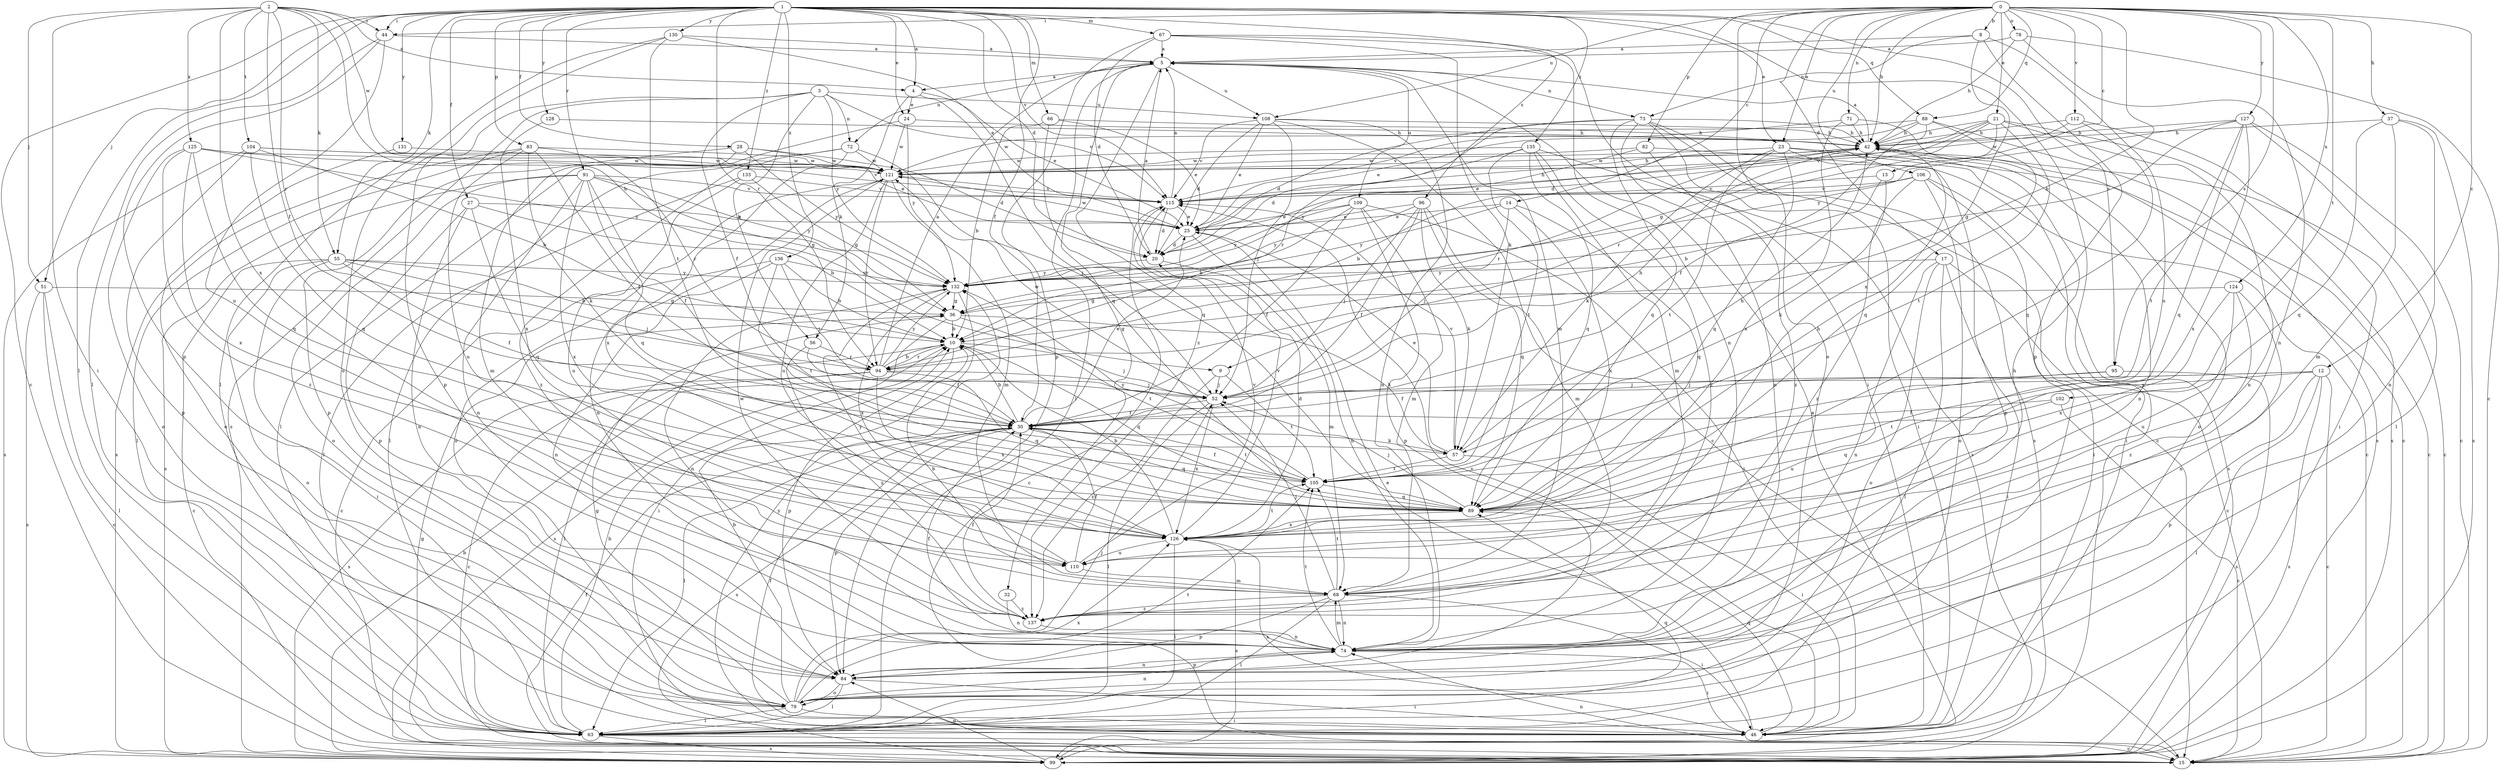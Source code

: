 strict digraph  {
0;
1;
2;
3;
4;
5;
8;
9;
10;
12;
13;
14;
15;
17;
20;
21;
23;
24;
25;
27;
28;
30;
32;
36;
37;
42;
44;
46;
51;
52;
55;
56;
57;
63;
66;
67;
68;
71;
72;
73;
74;
78;
79;
82;
83;
84;
88;
89;
91;
94;
95;
96;
99;
102;
104;
105;
106;
108;
109;
110;
112;
115;
121;
124;
125;
126;
127;
128;
130;
131;
132;
133;
135;
136;
137;
0 -> 8  [label=b];
0 -> 9  [label=b];
0 -> 12  [label=c];
0 -> 13  [label=c];
0 -> 14  [label=c];
0 -> 17  [label=d];
0 -> 21  [label=e];
0 -> 23  [label=e];
0 -> 37  [label=h];
0 -> 42  [label=h];
0 -> 44  [label=i];
0 -> 71  [label=n];
0 -> 78  [label=o];
0 -> 79  [label=o];
0 -> 82  [label=p];
0 -> 88  [label=q];
0 -> 95  [label=s];
0 -> 102  [label=t];
0 -> 106  [label=u];
0 -> 108  [label=u];
0 -> 112  [label=v];
0 -> 124  [label=x];
0 -> 127  [label=y];
1 -> 4  [label=a];
1 -> 15  [label=c];
1 -> 20  [label=d];
1 -> 23  [label=e];
1 -> 24  [label=e];
1 -> 27  [label=f];
1 -> 28  [label=f];
1 -> 30  [label=f];
1 -> 44  [label=i];
1 -> 51  [label=j];
1 -> 55  [label=k];
1 -> 63  [label=l];
1 -> 66  [label=m];
1 -> 67  [label=m];
1 -> 83  [label=p];
1 -> 88  [label=q];
1 -> 91  [label=r];
1 -> 94  [label=r];
1 -> 95  [label=s];
1 -> 96  [label=s];
1 -> 99  [label=s];
1 -> 115  [label=v];
1 -> 128  [label=y];
1 -> 130  [label=y];
1 -> 131  [label=y];
1 -> 133  [label=z];
1 -> 135  [label=z];
1 -> 136  [label=z];
2 -> 4  [label=a];
2 -> 9  [label=b];
2 -> 30  [label=f];
2 -> 44  [label=i];
2 -> 46  [label=i];
2 -> 51  [label=j];
2 -> 55  [label=k];
2 -> 94  [label=r];
2 -> 104  [label=t];
2 -> 121  [label=w];
2 -> 125  [label=x];
2 -> 126  [label=x];
3 -> 30  [label=f];
3 -> 56  [label=k];
3 -> 72  [label=n];
3 -> 84  [label=p];
3 -> 99  [label=s];
3 -> 108  [label=u];
3 -> 115  [label=v];
3 -> 132  [label=y];
4 -> 24  [label=e];
4 -> 25  [label=e];
4 -> 56  [label=k];
4 -> 89  [label=q];
5 -> 4  [label=a];
5 -> 32  [label=g];
5 -> 63  [label=l];
5 -> 68  [label=m];
5 -> 72  [label=n];
5 -> 73  [label=n];
5 -> 108  [label=u];
5 -> 109  [label=u];
5 -> 137  [label=z];
8 -> 5  [label=a];
8 -> 73  [label=n];
8 -> 84  [label=p];
8 -> 110  [label=u];
8 -> 126  [label=x];
9 -> 52  [label=j];
9 -> 105  [label=t];
9 -> 137  [label=z];
10 -> 52  [label=j];
10 -> 63  [label=l];
10 -> 84  [label=p];
10 -> 89  [label=q];
10 -> 94  [label=r];
12 -> 15  [label=c];
12 -> 30  [label=f];
12 -> 52  [label=j];
12 -> 63  [label=l];
12 -> 84  [label=p];
12 -> 99  [label=s];
12 -> 105  [label=t];
13 -> 10  [label=b];
13 -> 57  [label=k];
13 -> 115  [label=v];
14 -> 25  [label=e];
14 -> 52  [label=j];
14 -> 89  [label=q];
14 -> 126  [label=x];
14 -> 132  [label=y];
15 -> 30  [label=f];
15 -> 36  [label=g];
15 -> 74  [label=n];
17 -> 15  [label=c];
17 -> 46  [label=i];
17 -> 63  [label=l];
17 -> 74  [label=n];
17 -> 79  [label=o];
17 -> 132  [label=y];
20 -> 5  [label=a];
20 -> 68  [label=m];
20 -> 132  [label=y];
21 -> 20  [label=d];
21 -> 36  [label=g];
21 -> 42  [label=h];
21 -> 74  [label=n];
21 -> 94  [label=r];
21 -> 99  [label=s];
21 -> 105  [label=t];
21 -> 115  [label=v];
23 -> 15  [label=c];
23 -> 46  [label=i];
23 -> 57  [label=k];
23 -> 84  [label=p];
23 -> 89  [label=q];
23 -> 105  [label=t];
23 -> 121  [label=w];
24 -> 42  [label=h];
24 -> 63  [label=l];
24 -> 121  [label=w];
24 -> 132  [label=y];
25 -> 20  [label=d];
25 -> 74  [label=n];
25 -> 121  [label=w];
27 -> 10  [label=b];
27 -> 25  [label=e];
27 -> 74  [label=n];
27 -> 84  [label=p];
27 -> 89  [label=q];
28 -> 20  [label=d];
28 -> 68  [label=m];
28 -> 84  [label=p];
28 -> 121  [label=w];
28 -> 132  [label=y];
30 -> 10  [label=b];
30 -> 25  [label=e];
30 -> 57  [label=k];
30 -> 63  [label=l];
30 -> 84  [label=p];
30 -> 89  [label=q];
30 -> 99  [label=s];
30 -> 105  [label=t];
32 -> 74  [label=n];
32 -> 137  [label=z];
36 -> 10  [label=b];
36 -> 57  [label=k];
36 -> 99  [label=s];
36 -> 105  [label=t];
37 -> 42  [label=h];
37 -> 68  [label=m];
37 -> 74  [label=n];
37 -> 89  [label=q];
37 -> 99  [label=s];
42 -> 5  [label=a];
42 -> 15  [label=c];
42 -> 25  [label=e];
42 -> 74  [label=n];
42 -> 79  [label=o];
42 -> 94  [label=r];
42 -> 121  [label=w];
44 -> 5  [label=a];
44 -> 63  [label=l];
44 -> 84  [label=p];
44 -> 110  [label=u];
46 -> 25  [label=e];
46 -> 30  [label=f];
46 -> 89  [label=q];
46 -> 115  [label=v];
46 -> 126  [label=x];
46 -> 132  [label=y];
51 -> 15  [label=c];
51 -> 36  [label=g];
51 -> 63  [label=l];
51 -> 99  [label=s];
52 -> 30  [label=f];
52 -> 42  [label=h];
52 -> 63  [label=l];
52 -> 121  [label=w];
52 -> 126  [label=x];
55 -> 10  [label=b];
55 -> 15  [label=c];
55 -> 30  [label=f];
55 -> 46  [label=i];
55 -> 52  [label=j];
55 -> 79  [label=o];
55 -> 132  [label=y];
56 -> 30  [label=f];
56 -> 94  [label=r];
56 -> 137  [label=z];
57 -> 25  [label=e];
57 -> 42  [label=h];
57 -> 46  [label=i];
57 -> 105  [label=t];
57 -> 115  [label=v];
63 -> 10  [label=b];
63 -> 15  [label=c];
63 -> 89  [label=q];
63 -> 99  [label=s];
66 -> 10  [label=b];
66 -> 25  [label=e];
66 -> 42  [label=h];
66 -> 89  [label=q];
67 -> 5  [label=a];
67 -> 20  [label=d];
67 -> 46  [label=i];
67 -> 57  [label=k];
67 -> 74  [label=n];
67 -> 84  [label=p];
68 -> 10  [label=b];
68 -> 42  [label=h];
68 -> 46  [label=i];
68 -> 52  [label=j];
68 -> 63  [label=l];
68 -> 74  [label=n];
68 -> 84  [label=p];
68 -> 105  [label=t];
68 -> 137  [label=z];
71 -> 15  [label=c];
71 -> 42  [label=h];
71 -> 115  [label=v];
71 -> 126  [label=x];
72 -> 52  [label=j];
72 -> 63  [label=l];
72 -> 121  [label=w];
72 -> 126  [label=x];
72 -> 137  [label=z];
73 -> 15  [label=c];
73 -> 20  [label=d];
73 -> 42  [label=h];
73 -> 46  [label=i];
73 -> 74  [label=n];
73 -> 89  [label=q];
73 -> 94  [label=r];
73 -> 99  [label=s];
74 -> 30  [label=f];
74 -> 46  [label=i];
74 -> 68  [label=m];
74 -> 84  [label=p];
74 -> 105  [label=t];
78 -> 5  [label=a];
78 -> 15  [label=c];
78 -> 42  [label=h];
78 -> 74  [label=n];
79 -> 10  [label=b];
79 -> 36  [label=g];
79 -> 46  [label=i];
79 -> 52  [label=j];
79 -> 63  [label=l];
79 -> 74  [label=n];
79 -> 105  [label=t];
79 -> 126  [label=x];
82 -> 15  [label=c];
82 -> 121  [label=w];
82 -> 132  [label=y];
82 -> 137  [label=z];
83 -> 30  [label=f];
83 -> 57  [label=k];
83 -> 63  [label=l];
83 -> 94  [label=r];
83 -> 99  [label=s];
83 -> 110  [label=u];
83 -> 121  [label=w];
84 -> 46  [label=i];
84 -> 63  [label=l];
84 -> 74  [label=n];
84 -> 79  [label=o];
88 -> 25  [label=e];
88 -> 30  [label=f];
88 -> 42  [label=h];
88 -> 89  [label=q];
88 -> 99  [label=s];
88 -> 121  [label=w];
89 -> 42  [label=h];
89 -> 52  [label=j];
89 -> 126  [label=x];
91 -> 30  [label=f];
91 -> 36  [label=g];
91 -> 74  [label=n];
91 -> 79  [label=o];
91 -> 89  [label=q];
91 -> 99  [label=s];
91 -> 115  [label=v];
91 -> 126  [label=x];
91 -> 132  [label=y];
94 -> 5  [label=a];
94 -> 10  [label=b];
94 -> 15  [label=c];
94 -> 52  [label=j];
94 -> 89  [label=q];
94 -> 99  [label=s];
94 -> 126  [label=x];
94 -> 132  [label=y];
95 -> 52  [label=j];
95 -> 99  [label=s];
95 -> 110  [label=u];
96 -> 25  [label=e];
96 -> 30  [label=f];
96 -> 52  [label=j];
96 -> 57  [label=k];
96 -> 68  [label=m];
96 -> 89  [label=q];
96 -> 132  [label=y];
99 -> 5  [label=a];
99 -> 10  [label=b];
99 -> 84  [label=p];
102 -> 15  [label=c];
102 -> 30  [label=f];
102 -> 89  [label=q];
104 -> 10  [label=b];
104 -> 25  [label=e];
104 -> 84  [label=p];
104 -> 89  [label=q];
104 -> 99  [label=s];
104 -> 121  [label=w];
105 -> 30  [label=f];
105 -> 89  [label=q];
105 -> 132  [label=y];
106 -> 10  [label=b];
106 -> 46  [label=i];
106 -> 79  [label=o];
106 -> 99  [label=s];
106 -> 115  [label=v];
106 -> 137  [label=z];
108 -> 15  [label=c];
108 -> 20  [label=d];
108 -> 25  [label=e];
108 -> 42  [label=h];
108 -> 52  [label=j];
108 -> 74  [label=n];
108 -> 115  [label=v];
109 -> 10  [label=b];
109 -> 25  [label=e];
109 -> 30  [label=f];
109 -> 46  [label=i];
109 -> 68  [label=m];
109 -> 84  [label=p];
109 -> 132  [label=y];
110 -> 30  [label=f];
110 -> 68  [label=m];
110 -> 115  [label=v];
110 -> 132  [label=y];
112 -> 42  [label=h];
112 -> 46  [label=i];
112 -> 89  [label=q];
112 -> 121  [label=w];
115 -> 5  [label=a];
115 -> 15  [label=c];
115 -> 20  [label=d];
115 -> 25  [label=e];
115 -> 42  [label=h];
121 -> 42  [label=h];
121 -> 68  [label=m];
121 -> 74  [label=n];
121 -> 79  [label=o];
121 -> 94  [label=r];
121 -> 110  [label=u];
121 -> 115  [label=v];
124 -> 36  [label=g];
124 -> 74  [label=n];
124 -> 110  [label=u];
124 -> 126  [label=x];
124 -> 137  [label=z];
125 -> 79  [label=o];
125 -> 89  [label=q];
125 -> 115  [label=v];
125 -> 121  [label=w];
125 -> 126  [label=x];
125 -> 132  [label=y];
125 -> 137  [label=z];
126 -> 10  [label=b];
126 -> 20  [label=d];
126 -> 63  [label=l];
126 -> 99  [label=s];
126 -> 105  [label=t];
126 -> 110  [label=u];
126 -> 115  [label=v];
127 -> 15  [label=c];
127 -> 36  [label=g];
127 -> 42  [label=h];
127 -> 63  [label=l];
127 -> 89  [label=q];
127 -> 105  [label=t];
127 -> 126  [label=x];
127 -> 132  [label=y];
128 -> 42  [label=h];
128 -> 126  [label=x];
130 -> 5  [label=a];
130 -> 25  [label=e];
130 -> 63  [label=l];
130 -> 79  [label=o];
130 -> 105  [label=t];
131 -> 79  [label=o];
131 -> 121  [label=w];
132 -> 36  [label=g];
132 -> 46  [label=i];
132 -> 74  [label=n];
132 -> 126  [label=x];
133 -> 36  [label=g];
133 -> 63  [label=l];
133 -> 110  [label=u];
133 -> 115  [label=v];
135 -> 20  [label=d];
135 -> 68  [label=m];
135 -> 89  [label=q];
135 -> 99  [label=s];
135 -> 105  [label=t];
135 -> 121  [label=w];
135 -> 137  [label=z];
136 -> 10  [label=b];
136 -> 15  [label=c];
136 -> 52  [label=j];
136 -> 74  [label=n];
136 -> 105  [label=t];
136 -> 132  [label=y];
137 -> 30  [label=f];
137 -> 74  [label=n];
137 -> 121  [label=w];
}
